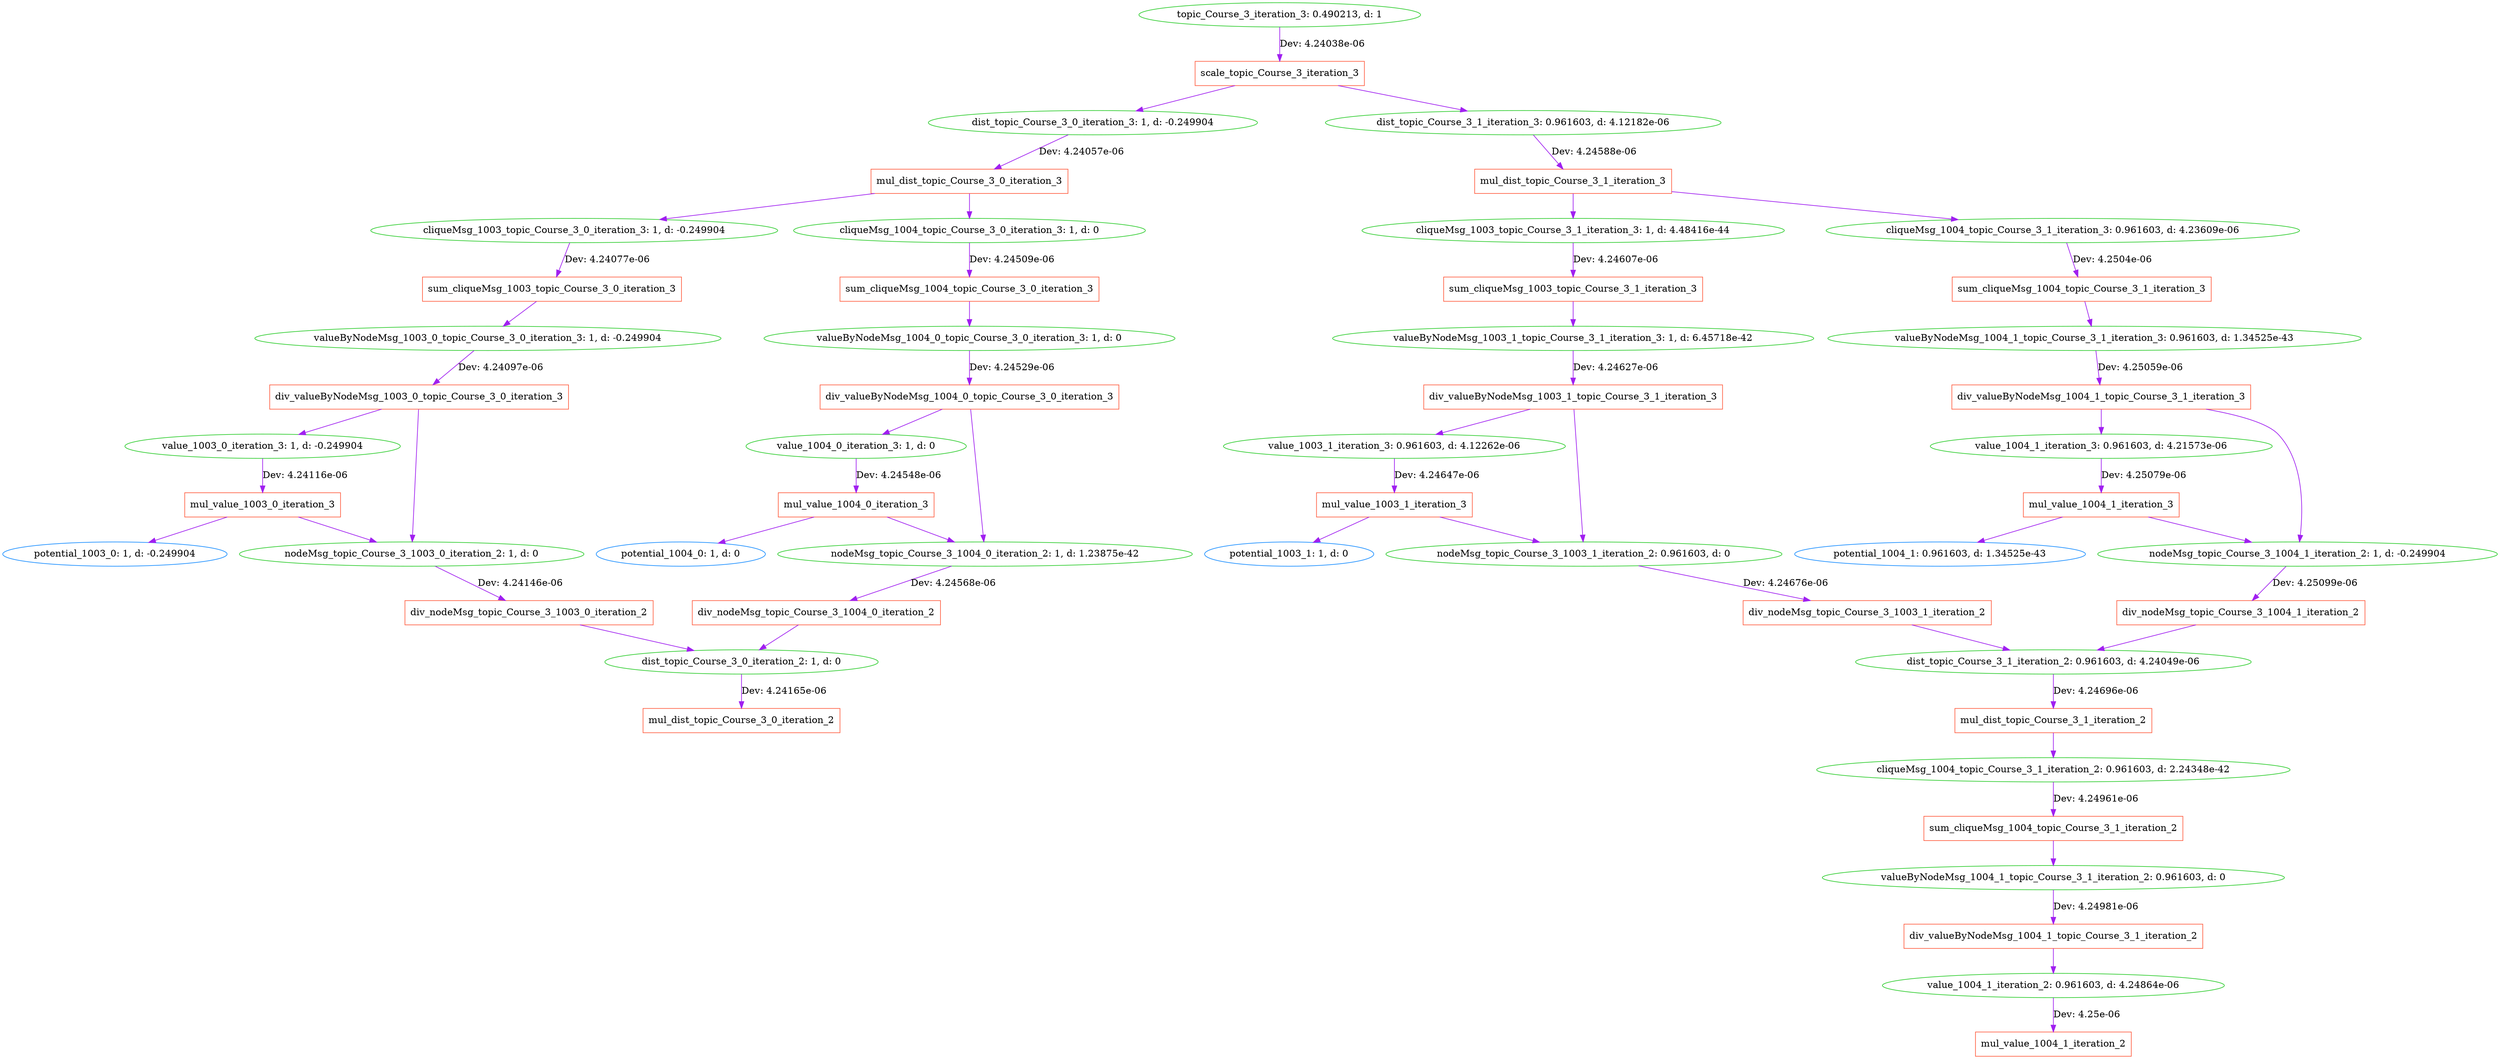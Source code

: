 digraph G {
0 [label="topic_Course_3_iteration_3: 0.490213, d: 1", shape=oval, color=limegreen];
1 [label="scale_topic_Course_3_iteration_3", shape=box, color=tomato];
2 [label="dist_topic_Course_3_0_iteration_3: 1, d: -0.249904", shape=oval, color=limegreen];
3 [label="mul_dist_topic_Course_3_0_iteration_3", shape=box, color=tomato];
4 [label="cliqueMsg_1003_topic_Course_3_0_iteration_3: 1, d: -0.249904", shape=oval, color=limegreen];
5 [label="sum_cliqueMsg_1003_topic_Course_3_0_iteration_3", shape=box, color=tomato];
6 [label="valueByNodeMsg_1003_0_topic_Course_3_0_iteration_3: 1, d: -0.249904", shape=oval, color=limegreen];
7 [label="div_valueByNodeMsg_1003_0_topic_Course_3_0_iteration_3", shape=box, color=tomato];
8 [label="value_1003_0_iteration_3: 1, d: -0.249904", shape=oval, color=limegreen];
9 [label="mul_value_1003_0_iteration_3", shape=box, color=tomato];
10 [label="potential_1003_0: 1, d: -0.249904", shape=oval, color=dodgerblue];
11 [label="nodeMsg_topic_Course_3_1003_0_iteration_2: 1, d: 0", shape=oval, color=limegreen];
12 [label="div_nodeMsg_topic_Course_3_1003_0_iteration_2", shape=box, color=tomato];
13 [label="dist_topic_Course_3_0_iteration_2: 1, d: 0", shape=oval, color=limegreen];
14 [label="mul_dist_topic_Course_3_0_iteration_2", shape=box, color=tomato];
15 [label="cliqueMsg_1004_topic_Course_3_0_iteration_3: 1, d: 0", shape=oval, color=limegreen];
16 [label="sum_cliqueMsg_1004_topic_Course_3_0_iteration_3", shape=box, color=tomato];
17 [label="valueByNodeMsg_1004_0_topic_Course_3_0_iteration_3: 1, d: 0", shape=oval, color=limegreen];
18 [label="div_valueByNodeMsg_1004_0_topic_Course_3_0_iteration_3", shape=box, color=tomato];
19 [label="value_1004_0_iteration_3: 1, d: 0", shape=oval, color=limegreen];
20 [label="mul_value_1004_0_iteration_3", shape=box, color=tomato];
21 [label="potential_1004_0: 1, d: 0", shape=oval, color=dodgerblue];
22 [label="nodeMsg_topic_Course_3_1004_0_iteration_2: 1, d: 1.23875e-42", shape=oval, color=limegreen];
23 [label="div_nodeMsg_topic_Course_3_1004_0_iteration_2", shape=box, color=tomato];
24 [label="dist_topic_Course_3_1_iteration_3: 0.961603, d: 4.12182e-06", shape=oval, color=limegreen];
25 [label="mul_dist_topic_Course_3_1_iteration_3", shape=box, color=tomato];
26 [label="cliqueMsg_1003_topic_Course_3_1_iteration_3: 1, d: 4.48416e-44", shape=oval, color=limegreen];
27 [label="sum_cliqueMsg_1003_topic_Course_3_1_iteration_3", shape=box, color=tomato];
28 [label="valueByNodeMsg_1003_1_topic_Course_3_1_iteration_3: 1, d: 6.45718e-42", shape=oval, color=limegreen];
29 [label="div_valueByNodeMsg_1003_1_topic_Course_3_1_iteration_3", shape=box, color=tomato];
30 [label="value_1003_1_iteration_3: 0.961603, d: 4.12262e-06", shape=oval, color=limegreen];
31 [label="mul_value_1003_1_iteration_3", shape=box, color=tomato];
32 [label="potential_1003_1: 1, d: 0", shape=oval, color=dodgerblue];
33 [label="nodeMsg_topic_Course_3_1003_1_iteration_2: 0.961603, d: 0", shape=oval, color=limegreen];
34 [label="div_nodeMsg_topic_Course_3_1003_1_iteration_2", shape=box, color=tomato];
35 [label="dist_topic_Course_3_1_iteration_2: 0.961603, d: 4.24049e-06", shape=oval, color=limegreen];
36 [label="mul_dist_topic_Course_3_1_iteration_2", shape=box, color=tomato];
37 [label="cliqueMsg_1004_topic_Course_3_1_iteration_2: 0.961603, d: 2.24348e-42", shape=oval, color=limegreen];
38 [label="sum_cliqueMsg_1004_topic_Course_3_1_iteration_2", shape=box, color=tomato];
39 [label="valueByNodeMsg_1004_1_topic_Course_3_1_iteration_2: 0.961603, d: 0", shape=oval, color=limegreen];
40 [label="div_valueByNodeMsg_1004_1_topic_Course_3_1_iteration_2", shape=box, color=tomato];
41 [label="value_1004_1_iteration_2: 0.961603, d: 4.24864e-06", shape=oval, color=limegreen];
42 [label="mul_value_1004_1_iteration_2", shape=box, color=tomato];
43 [label="cliqueMsg_1004_topic_Course_3_1_iteration_3: 0.961603, d: 4.23609e-06", shape=oval, color=limegreen];
44 [label="sum_cliqueMsg_1004_topic_Course_3_1_iteration_3", shape=box, color=tomato];
45 [label="valueByNodeMsg_1004_1_topic_Course_3_1_iteration_3: 0.961603, d: 1.34525e-43", shape=oval, color=limegreen];
46 [label="div_valueByNodeMsg_1004_1_topic_Course_3_1_iteration_3", shape=box, color=tomato];
47 [label="value_1004_1_iteration_3: 0.961603, d: 4.21573e-06", shape=oval, color=limegreen];
48 [label="mul_value_1004_1_iteration_3", shape=box, color=tomato];
49 [label="potential_1004_1: 0.961603, d: 1.34525e-43", shape=oval, color=dodgerblue];
50 [label="nodeMsg_topic_Course_3_1004_1_iteration_2: 1, d: -0.249904", shape=oval, color=limegreen];
51 [label="div_nodeMsg_topic_Course_3_1004_1_iteration_2", shape=box, color=tomato];
0->1  [color=purple]
 [label="Dev: 4.24038e-06"];
1->2  [color=purple]
 [label=""];
2->3  [color=purple]
 [label="Dev: 4.24057e-06"];
3->4  [color=purple]
 [label=""];
4->5  [color=purple]
 [label="Dev: 4.24077e-06"];
5->6  [color=purple]
 [label=""];
6->7  [color=purple]
 [label="Dev: 4.24097e-06"];
7->8  [color=purple]
 [label=""];
8->9  [color=purple]
 [label="Dev: 4.24116e-06"];
9->10  [color=purple]
 [label=""];
9->11  [color=purple]
 [label=""];
11->12  [color=purple]
 [label="Dev: 4.24146e-06"];
12->13  [color=purple]
 [label=""];
13->14  [color=purple]
 [label="Dev: 4.24165e-06"];
7->11  [color=purple]
 [label=""];
3->15  [color=purple]
 [label=""];
15->16  [color=purple]
 [label="Dev: 4.24509e-06"];
16->17  [color=purple]
 [label=""];
17->18  [color=purple]
 [label="Dev: 4.24529e-06"];
18->19  [color=purple]
 [label=""];
19->20  [color=purple]
 [label="Dev: 4.24548e-06"];
20->21  [color=purple]
 [label=""];
20->22  [color=purple]
 [label=""];
22->23  [color=purple]
 [label="Dev: 4.24568e-06"];
23->13  [color=purple]
 [label=""];
18->22  [color=purple]
 [label=""];
1->24  [color=purple]
 [label=""];
24->25  [color=purple]
 [label="Dev: 4.24588e-06"];
25->26  [color=purple]
 [label=""];
26->27  [color=purple]
 [label="Dev: 4.24607e-06"];
27->28  [color=purple]
 [label=""];
28->29  [color=purple]
 [label="Dev: 4.24627e-06"];
29->30  [color=purple]
 [label=""];
30->31  [color=purple]
 [label="Dev: 4.24647e-06"];
31->32  [color=purple]
 [label=""];
31->33  [color=purple]
 [label=""];
33->34  [color=purple]
 [label="Dev: 4.24676e-06"];
34->35  [color=purple]
 [label=""];
35->36  [color=purple]
 [label="Dev: 4.24696e-06"];
36->37  [color=purple]
 [label=""];
37->38  [color=purple]
 [label="Dev: 4.24961e-06"];
38->39  [color=purple]
 [label=""];
39->40  [color=purple]
 [label="Dev: 4.24981e-06"];
40->41  [color=purple]
 [label=""];
41->42  [color=purple]
 [label="Dev: 4.25e-06"];
29->33  [color=purple]
 [label=""];
25->43  [color=purple]
 [label=""];
43->44  [color=purple]
 [label="Dev: 4.2504e-06"];
44->45  [color=purple]
 [label=""];
45->46  [color=purple]
 [label="Dev: 4.25059e-06"];
46->47  [color=purple]
 [label=""];
47->48  [color=purple]
 [label="Dev: 4.25079e-06"];
48->49  [color=purple]
 [label=""];
48->50  [color=purple]
 [label=""];
50->51  [color=purple]
 [label="Dev: 4.25099e-06"];
51->35  [color=purple]
 [label=""];
46->50  [color=purple]
 [label=""];
}
